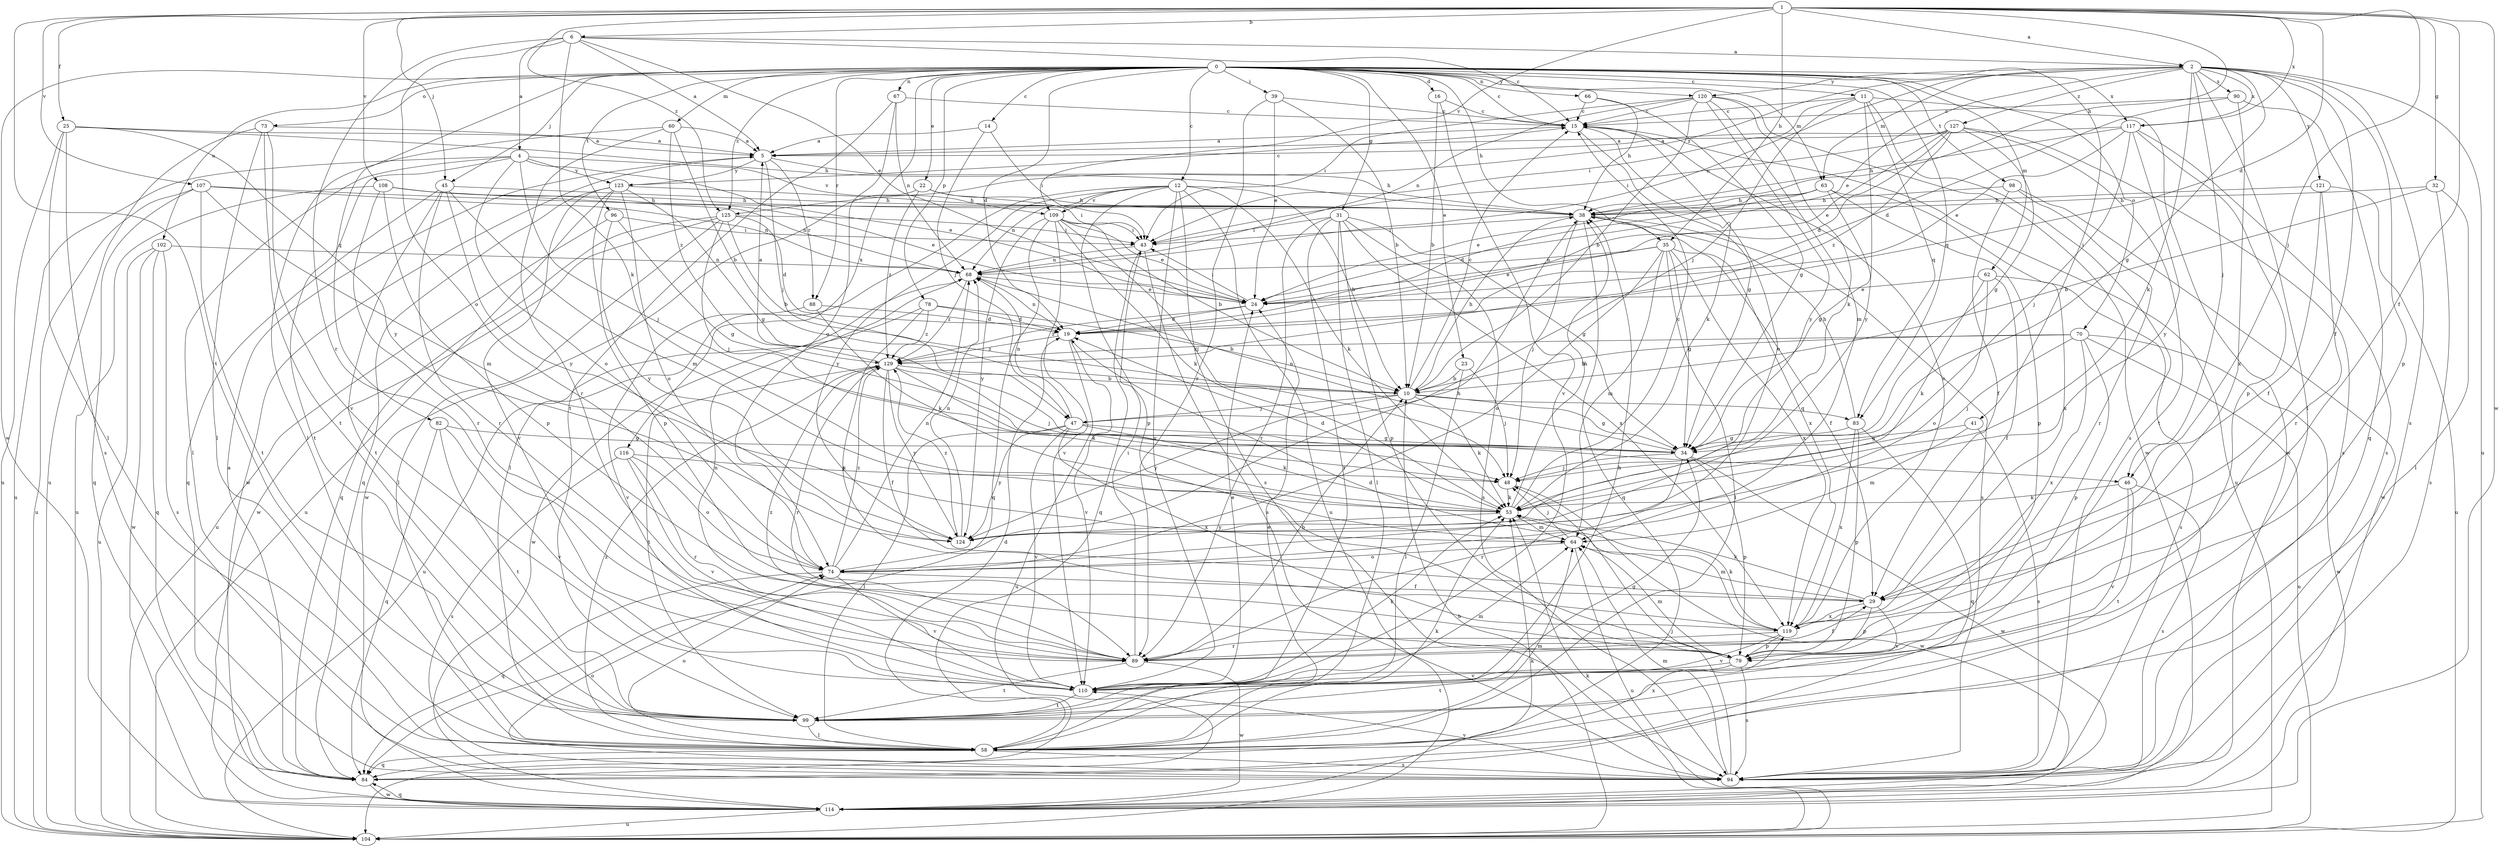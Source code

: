 strict digraph  {
0;
1;
2;
4;
5;
6;
10;
11;
12;
14;
15;
16;
19;
22;
23;
24;
25;
29;
31;
32;
34;
35;
38;
39;
41;
43;
45;
46;
47;
48;
53;
58;
60;
62;
63;
64;
66;
67;
68;
70;
73;
74;
78;
79;
82;
83;
84;
88;
89;
90;
94;
96;
98;
99;
102;
104;
107;
108;
109;
110;
114;
116;
117;
119;
120;
121;
123;
124;
125;
127;
129;
0 -> 11  [label=c];
0 -> 12  [label=c];
0 -> 14  [label=c];
0 -> 15  [label=c];
0 -> 16  [label=d];
0 -> 19  [label=d];
0 -> 22  [label=e];
0 -> 23  [label=e];
0 -> 31  [label=g];
0 -> 35  [label=h];
0 -> 39  [label=i];
0 -> 41  [label=i];
0 -> 45  [label=j];
0 -> 60  [label=m];
0 -> 62  [label=m];
0 -> 63  [label=m];
0 -> 66  [label=n];
0 -> 67  [label=n];
0 -> 70  [label=o];
0 -> 73  [label=o];
0 -> 78  [label=p];
0 -> 82  [label=q];
0 -> 83  [label=q];
0 -> 88  [label=r];
0 -> 96  [label=t];
0 -> 98  [label=t];
0 -> 102  [label=u];
0 -> 114  [label=w];
0 -> 116  [label=x];
0 -> 117  [label=x];
0 -> 120  [label=y];
0 -> 125  [label=z];
1 -> 2  [label=a];
1 -> 6  [label=b];
1 -> 19  [label=d];
1 -> 25  [label=f];
1 -> 29  [label=f];
1 -> 32  [label=g];
1 -> 35  [label=h];
1 -> 38  [label=h];
1 -> 45  [label=j];
1 -> 46  [label=j];
1 -> 99  [label=t];
1 -> 107  [label=v];
1 -> 108  [label=v];
1 -> 109  [label=v];
1 -> 114  [label=w];
1 -> 117  [label=x];
1 -> 125  [label=z];
2 -> 24  [label=e];
2 -> 29  [label=f];
2 -> 34  [label=g];
2 -> 46  [label=j];
2 -> 53  [label=k];
2 -> 58  [label=l];
2 -> 63  [label=m];
2 -> 68  [label=n];
2 -> 79  [label=p];
2 -> 90  [label=s];
2 -> 94  [label=s];
2 -> 104  [label=u];
2 -> 117  [label=x];
2 -> 120  [label=y];
2 -> 121  [label=y];
2 -> 125  [label=z];
2 -> 127  [label=z];
4 -> 24  [label=e];
4 -> 46  [label=j];
4 -> 58  [label=l];
4 -> 74  [label=o];
4 -> 99  [label=t];
4 -> 104  [label=u];
4 -> 109  [label=v];
4 -> 123  [label=y];
5 -> 38  [label=h];
5 -> 47  [label=j];
5 -> 88  [label=r];
5 -> 114  [label=w];
5 -> 123  [label=y];
6 -> 2  [label=a];
6 -> 4  [label=a];
6 -> 5  [label=a];
6 -> 15  [label=c];
6 -> 24  [label=e];
6 -> 53  [label=k];
6 -> 74  [label=o];
6 -> 89  [label=r];
10 -> 15  [label=c];
10 -> 34  [label=g];
10 -> 38  [label=h];
10 -> 47  [label=j];
10 -> 53  [label=k];
10 -> 83  [label=q];
10 -> 124  [label=y];
11 -> 15  [label=c];
11 -> 43  [label=i];
11 -> 47  [label=j];
11 -> 83  [label=q];
11 -> 94  [label=s];
11 -> 114  [label=w];
11 -> 124  [label=y];
12 -> 10  [label=b];
12 -> 53  [label=k];
12 -> 58  [label=l];
12 -> 68  [label=n];
12 -> 79  [label=p];
12 -> 94  [label=s];
12 -> 104  [label=u];
12 -> 109  [label=v];
12 -> 110  [label=v];
12 -> 124  [label=y];
14 -> 5  [label=a];
14 -> 43  [label=i];
14 -> 47  [label=j];
15 -> 5  [label=a];
15 -> 34  [label=g];
15 -> 53  [label=k];
15 -> 74  [label=o];
15 -> 104  [label=u];
16 -> 10  [label=b];
16 -> 15  [label=c];
16 -> 110  [label=v];
19 -> 68  [label=n];
19 -> 104  [label=u];
19 -> 110  [label=v];
19 -> 129  [label=z];
22 -> 38  [label=h];
22 -> 43  [label=i];
22 -> 114  [label=w];
22 -> 129  [label=z];
23 -> 10  [label=b];
23 -> 48  [label=j];
23 -> 58  [label=l];
24 -> 19  [label=d];
24 -> 43  [label=i];
24 -> 129  [label=z];
25 -> 5  [label=a];
25 -> 38  [label=h];
25 -> 58  [label=l];
25 -> 94  [label=s];
25 -> 104  [label=u];
25 -> 124  [label=y];
29 -> 53  [label=k];
29 -> 64  [label=m];
29 -> 79  [label=p];
29 -> 110  [label=v];
29 -> 119  [label=x];
31 -> 34  [label=g];
31 -> 43  [label=i];
31 -> 58  [label=l];
31 -> 79  [label=p];
31 -> 89  [label=r];
31 -> 94  [label=s];
31 -> 99  [label=t];
31 -> 119  [label=x];
32 -> 10  [label=b];
32 -> 38  [label=h];
32 -> 58  [label=l];
32 -> 94  [label=s];
34 -> 48  [label=j];
34 -> 68  [label=n];
34 -> 79  [label=p];
34 -> 89  [label=r];
34 -> 114  [label=w];
35 -> 24  [label=e];
35 -> 29  [label=f];
35 -> 34  [label=g];
35 -> 58  [label=l];
35 -> 64  [label=m];
35 -> 68  [label=n];
35 -> 74  [label=o];
35 -> 119  [label=x];
38 -> 43  [label=i];
38 -> 48  [label=j];
38 -> 84  [label=q];
38 -> 94  [label=s];
38 -> 119  [label=x];
39 -> 10  [label=b];
39 -> 15  [label=c];
39 -> 24  [label=e];
39 -> 89  [label=r];
41 -> 34  [label=g];
41 -> 64  [label=m];
41 -> 94  [label=s];
43 -> 68  [label=n];
43 -> 84  [label=q];
43 -> 94  [label=s];
45 -> 38  [label=h];
45 -> 64  [label=m];
45 -> 84  [label=q];
45 -> 89  [label=r];
45 -> 99  [label=t];
45 -> 124  [label=y];
46 -> 53  [label=k];
46 -> 94  [label=s];
46 -> 99  [label=t];
46 -> 110  [label=v];
47 -> 34  [label=g];
47 -> 53  [label=k];
47 -> 58  [label=l];
47 -> 68  [label=n];
47 -> 110  [label=v];
47 -> 119  [label=x];
47 -> 124  [label=y];
48 -> 53  [label=k];
48 -> 114  [label=w];
53 -> 15  [label=c];
53 -> 19  [label=d];
53 -> 38  [label=h];
53 -> 64  [label=m];
53 -> 124  [label=y];
58 -> 19  [label=d];
58 -> 24  [label=e];
58 -> 53  [label=k];
58 -> 64  [label=m];
58 -> 74  [label=o];
58 -> 84  [label=q];
58 -> 94  [label=s];
58 -> 119  [label=x];
58 -> 129  [label=z];
60 -> 5  [label=a];
60 -> 10  [label=b];
60 -> 58  [label=l];
60 -> 89  [label=r];
60 -> 129  [label=z];
62 -> 24  [label=e];
62 -> 29  [label=f];
62 -> 53  [label=k];
62 -> 74  [label=o];
62 -> 94  [label=s];
63 -> 19  [label=d];
63 -> 24  [label=e];
63 -> 34  [label=g];
63 -> 38  [label=h];
63 -> 79  [label=p];
63 -> 119  [label=x];
64 -> 48  [label=j];
64 -> 74  [label=o];
64 -> 104  [label=u];
66 -> 15  [label=c];
66 -> 34  [label=g];
66 -> 38  [label=h];
67 -> 15  [label=c];
67 -> 68  [label=n];
67 -> 74  [label=o];
67 -> 99  [label=t];
68 -> 24  [label=e];
68 -> 114  [label=w];
68 -> 129  [label=z];
70 -> 10  [label=b];
70 -> 48  [label=j];
70 -> 79  [label=p];
70 -> 104  [label=u];
70 -> 114  [label=w];
70 -> 119  [label=x];
70 -> 129  [label=z];
73 -> 5  [label=a];
73 -> 58  [label=l];
73 -> 99  [label=t];
73 -> 104  [label=u];
73 -> 110  [label=v];
74 -> 29  [label=f];
74 -> 38  [label=h];
74 -> 68  [label=n];
74 -> 84  [label=q];
74 -> 110  [label=v];
74 -> 129  [label=z];
78 -> 10  [label=b];
78 -> 19  [label=d];
78 -> 104  [label=u];
78 -> 119  [label=x];
78 -> 129  [label=z];
79 -> 64  [label=m];
79 -> 94  [label=s];
79 -> 99  [label=t];
79 -> 110  [label=v];
82 -> 34  [label=g];
82 -> 84  [label=q];
82 -> 99  [label=t];
82 -> 110  [label=v];
83 -> 34  [label=g];
83 -> 38  [label=h];
83 -> 79  [label=p];
83 -> 84  [label=q];
83 -> 119  [label=x];
84 -> 5  [label=a];
84 -> 114  [label=w];
88 -> 19  [label=d];
88 -> 53  [label=k];
88 -> 110  [label=v];
89 -> 10  [label=b];
89 -> 29  [label=f];
89 -> 43  [label=i];
89 -> 68  [label=n];
89 -> 99  [label=t];
89 -> 114  [label=w];
89 -> 129  [label=z];
90 -> 15  [label=c];
90 -> 19  [label=d];
90 -> 84  [label=q];
90 -> 119  [label=x];
94 -> 48  [label=j];
94 -> 64  [label=m];
94 -> 74  [label=o];
94 -> 110  [label=v];
96 -> 34  [label=g];
96 -> 43  [label=i];
96 -> 104  [label=u];
96 -> 124  [label=y];
98 -> 29  [label=f];
98 -> 38  [label=h];
98 -> 89  [label=r];
98 -> 114  [label=w];
99 -> 34  [label=g];
99 -> 38  [label=h];
99 -> 58  [label=l];
102 -> 68  [label=n];
102 -> 84  [label=q];
102 -> 94  [label=s];
102 -> 104  [label=u];
102 -> 114  [label=w];
104 -> 10  [label=b];
104 -> 53  [label=k];
107 -> 38  [label=h];
107 -> 64  [label=m];
107 -> 68  [label=n];
107 -> 84  [label=q];
107 -> 99  [label=t];
107 -> 104  [label=u];
108 -> 24  [label=e];
108 -> 38  [label=h];
108 -> 68  [label=n];
108 -> 79  [label=p];
108 -> 89  [label=r];
108 -> 104  [label=u];
109 -> 10  [label=b];
109 -> 24  [label=e];
109 -> 43  [label=i];
109 -> 48  [label=j];
109 -> 53  [label=k];
109 -> 84  [label=q];
109 -> 110  [label=v];
109 -> 124  [label=y];
110 -> 24  [label=e];
110 -> 53  [label=k];
110 -> 64  [label=m];
110 -> 99  [label=t];
114 -> 53  [label=k];
114 -> 84  [label=q];
114 -> 104  [label=u];
116 -> 48  [label=j];
116 -> 74  [label=o];
116 -> 89  [label=r];
116 -> 94  [label=s];
116 -> 110  [label=v];
117 -> 5  [label=a];
117 -> 24  [label=e];
117 -> 38  [label=h];
117 -> 48  [label=j];
117 -> 79  [label=p];
117 -> 94  [label=s];
117 -> 124  [label=y];
119 -> 15  [label=c];
119 -> 19  [label=d];
119 -> 53  [label=k];
119 -> 79  [label=p];
119 -> 89  [label=r];
119 -> 110  [label=v];
120 -> 10  [label=b];
120 -> 15  [label=c];
120 -> 43  [label=i];
120 -> 53  [label=k];
120 -> 64  [label=m];
120 -> 68  [label=n];
120 -> 114  [label=w];
120 -> 124  [label=y];
121 -> 29  [label=f];
121 -> 38  [label=h];
121 -> 89  [label=r];
121 -> 104  [label=u];
123 -> 15  [label=c];
123 -> 34  [label=g];
123 -> 38  [label=h];
123 -> 74  [label=o];
123 -> 79  [label=p];
123 -> 84  [label=q];
123 -> 104  [label=u];
123 -> 110  [label=v];
124 -> 68  [label=n];
124 -> 129  [label=z];
125 -> 10  [label=b];
125 -> 19  [label=d];
125 -> 43  [label=i];
125 -> 48  [label=j];
125 -> 58  [label=l];
125 -> 84  [label=q];
125 -> 114  [label=w];
127 -> 5  [label=a];
127 -> 19  [label=d];
127 -> 24  [label=e];
127 -> 34  [label=g];
127 -> 43  [label=i];
127 -> 94  [label=s];
127 -> 99  [label=t];
127 -> 129  [label=z];
129 -> 5  [label=a];
129 -> 10  [label=b];
129 -> 29  [label=f];
129 -> 48  [label=j];
129 -> 53  [label=k];
129 -> 89  [label=r];
129 -> 99  [label=t];
129 -> 124  [label=y];
}
